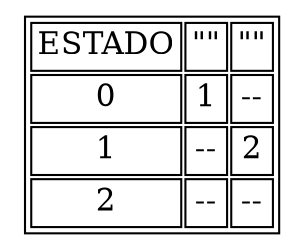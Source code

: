 digraph Grafica{
graph [ratio=fill];
node [label="\N", fontsize=15, shape=plaintext];
graph [bb="0,0,352,154"];arset [label=<
        <TABLE ALIGN="LEFT">
<TR><TD>ESTADO</TD>
<TD>"	"</TD>
<TD>"
"</TD>
</TR><TR><TD>0</TD>
<TD>1</TD>
<TD>--</TD>
</TR><TR><TD>1</TD>
<TD>--</TD>
<TD>2</TD>
</TR><TR><TD>2</TD>
<TD>--</TD>
<TD>--</TD>
</TR></TABLE>
>,];
}